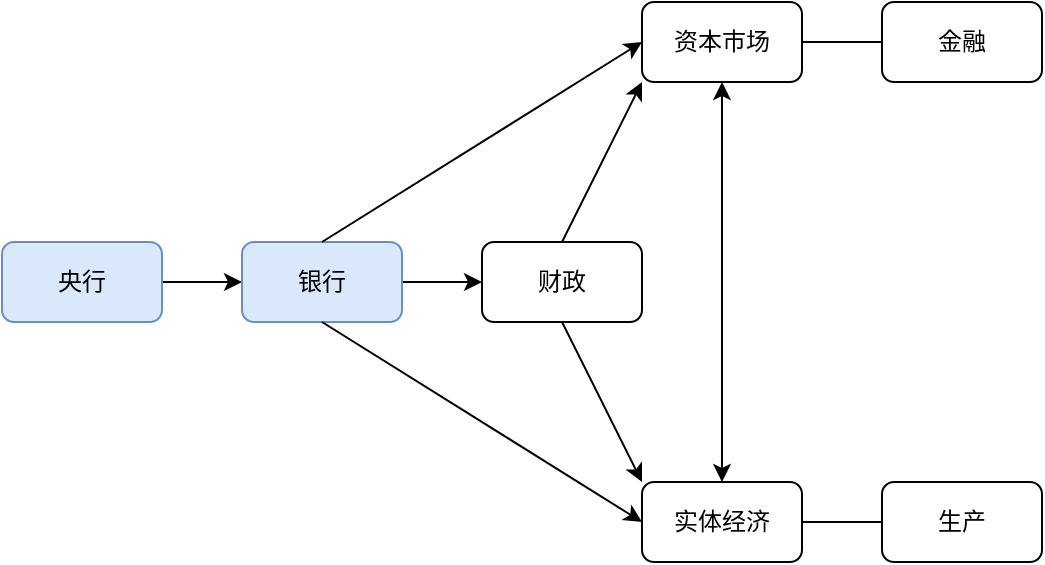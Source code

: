 <mxfile version="24.7.1" type="github">
  <diagram name="第 1 页" id="KfhYrYMk04pv71usMEy1">
    <mxGraphModel dx="1268" dy="617" grid="1" gridSize="10" guides="1" tooltips="1" connect="1" arrows="1" fold="1" page="1" pageScale="1" pageWidth="900" pageHeight="1600" math="0" shadow="0">
      <root>
        <mxCell id="0" />
        <mxCell id="1" parent="0" />
        <mxCell id="MHArKtUSHAMRMJ6YNE-g-3" value="资本市场" style="whiteSpace=wrap;html=1;rounded=1;" parent="1" vertex="1">
          <mxGeometry x="440" y="160" width="80" height="40" as="geometry" />
        </mxCell>
        <mxCell id="MHArKtUSHAMRMJ6YNE-g-5" value="实体经济" style="whiteSpace=wrap;html=1;rounded=1;" parent="1" vertex="1">
          <mxGeometry x="440" y="400" width="80" height="40" as="geometry" />
        </mxCell>
        <mxCell id="MHArKtUSHAMRMJ6YNE-g-17" value="" style="edgeStyle=orthogonalEdgeStyle;rounded=1;orthogonalLoop=1;jettySize=auto;html=1;" parent="1" source="MHArKtUSHAMRMJ6YNE-g-7" target="MHArKtUSHAMRMJ6YNE-g-16" edge="1">
          <mxGeometry relative="1" as="geometry" />
        </mxCell>
        <mxCell id="MHArKtUSHAMRMJ6YNE-g-7" value="银行" style="whiteSpace=wrap;html=1;rounded=1;labelBackgroundColor=none;labelBorderColor=none;fillColor=#dae8fc;strokeColor=#6c8ebf;" parent="1" vertex="1">
          <mxGeometry x="240" y="280" width="80" height="40" as="geometry" />
        </mxCell>
        <mxCell id="MHArKtUSHAMRMJ6YNE-g-12" value="" style="edgeStyle=orthogonalEdgeStyle;rounded=1;orthogonalLoop=1;jettySize=auto;html=1;" parent="1" source="MHArKtUSHAMRMJ6YNE-g-8" target="MHArKtUSHAMRMJ6YNE-g-7" edge="1">
          <mxGeometry relative="1" as="geometry" />
        </mxCell>
        <mxCell id="MHArKtUSHAMRMJ6YNE-g-8" value="央行" style="whiteSpace=wrap;html=1;rounded=1;labelBackgroundColor=none;labelBorderColor=none;fillColor=#dae8fc;strokeColor=#6c8ebf;" parent="1" vertex="1">
          <mxGeometry x="120" y="280" width="80" height="40" as="geometry" />
        </mxCell>
        <mxCell id="MHArKtUSHAMRMJ6YNE-g-11" value="" style="endArrow=classic;html=1;rounded=1;entryX=0;entryY=0.5;entryDx=0;entryDy=0;exitX=0.5;exitY=1;exitDx=0;exitDy=0;" parent="1" source="MHArKtUSHAMRMJ6YNE-g-7" target="MHArKtUSHAMRMJ6YNE-g-5" edge="1">
          <mxGeometry width="50" height="50" relative="1" as="geometry">
            <mxPoint x="280" y="340" as="sourcePoint" />
            <mxPoint x="330" y="300" as="targetPoint" />
            <Array as="points" />
          </mxGeometry>
        </mxCell>
        <mxCell id="MHArKtUSHAMRMJ6YNE-g-15" value="" style="endArrow=classic;html=1;rounded=1;exitX=0.5;exitY=0;exitDx=0;exitDy=0;entryX=0;entryY=0.5;entryDx=0;entryDy=0;" parent="1" source="MHArKtUSHAMRMJ6YNE-g-7" target="MHArKtUSHAMRMJ6YNE-g-3" edge="1">
          <mxGeometry width="50" height="50" relative="1" as="geometry">
            <mxPoint x="390" y="290" as="sourcePoint" />
            <mxPoint x="440" y="240" as="targetPoint" />
            <Array as="points" />
          </mxGeometry>
        </mxCell>
        <mxCell id="MHArKtUSHAMRMJ6YNE-g-16" value="财政" style="whiteSpace=wrap;html=1;rounded=1;" parent="1" vertex="1">
          <mxGeometry x="360" y="280" width="80" height="40" as="geometry" />
        </mxCell>
        <mxCell id="MHArKtUSHAMRMJ6YNE-g-60" value="金融" style="whiteSpace=wrap;html=1;rounded=1;" parent="1" vertex="1">
          <mxGeometry x="560" y="160" width="80" height="40" as="geometry" />
        </mxCell>
        <mxCell id="MHArKtUSHAMRMJ6YNE-g-62" value="生产" style="whiteSpace=wrap;html=1;rounded=1;" parent="1" vertex="1">
          <mxGeometry x="560" y="400" width="80" height="40" as="geometry" />
        </mxCell>
        <mxCell id="dPubJb6IHAmFRwnRFhQn-16" value="" style="endArrow=classic;startArrow=classic;html=1;rounded=0;entryX=0.5;entryY=1;entryDx=0;entryDy=0;exitX=0.5;exitY=0;exitDx=0;exitDy=0;" parent="1" source="MHArKtUSHAMRMJ6YNE-g-5" target="MHArKtUSHAMRMJ6YNE-g-3" edge="1">
          <mxGeometry width="50" height="50" relative="1" as="geometry">
            <mxPoint x="460" y="340" as="sourcePoint" />
            <mxPoint x="510" y="290" as="targetPoint" />
          </mxGeometry>
        </mxCell>
        <mxCell id="dPubJb6IHAmFRwnRFhQn-17" value="" style="endArrow=none;html=1;rounded=0;exitX=1;exitY=0.5;exitDx=0;exitDy=0;entryX=0;entryY=0.5;entryDx=0;entryDy=0;" parent="1" source="MHArKtUSHAMRMJ6YNE-g-5" target="MHArKtUSHAMRMJ6YNE-g-62" edge="1">
          <mxGeometry width="50" height="50" relative="1" as="geometry">
            <mxPoint x="540" y="420" as="sourcePoint" />
            <mxPoint x="590" y="370" as="targetPoint" />
          </mxGeometry>
        </mxCell>
        <mxCell id="dPubJb6IHAmFRwnRFhQn-18" value="" style="endArrow=none;html=1;rounded=0;exitX=1;exitY=0.5;exitDx=0;exitDy=0;entryX=0;entryY=0.5;entryDx=0;entryDy=0;" parent="1" source="MHArKtUSHAMRMJ6YNE-g-3" target="MHArKtUSHAMRMJ6YNE-g-60" edge="1">
          <mxGeometry width="50" height="50" relative="1" as="geometry">
            <mxPoint x="520" y="210" as="sourcePoint" />
            <mxPoint x="600" y="210" as="targetPoint" />
          </mxGeometry>
        </mxCell>
        <mxCell id="2OZAJ3LcQeTXRX-HkeOA-3" value="" style="endArrow=classic;html=1;rounded=0;exitX=0.5;exitY=0;exitDx=0;exitDy=0;entryX=0;entryY=1;entryDx=0;entryDy=0;" edge="1" parent="1" source="MHArKtUSHAMRMJ6YNE-g-16" target="MHArKtUSHAMRMJ6YNE-g-3">
          <mxGeometry width="50" height="50" relative="1" as="geometry">
            <mxPoint x="400" y="270" as="sourcePoint" />
            <mxPoint x="460" y="220" as="targetPoint" />
          </mxGeometry>
        </mxCell>
        <mxCell id="2OZAJ3LcQeTXRX-HkeOA-4" value="" style="endArrow=classic;html=1;rounded=0;exitX=0.5;exitY=1;exitDx=0;exitDy=0;entryX=0;entryY=0;entryDx=0;entryDy=0;" edge="1" parent="1" source="MHArKtUSHAMRMJ6YNE-g-16" target="MHArKtUSHAMRMJ6YNE-g-5">
          <mxGeometry width="50" height="50" relative="1" as="geometry">
            <mxPoint x="460" y="390" as="sourcePoint" />
            <mxPoint x="510" y="340" as="targetPoint" />
          </mxGeometry>
        </mxCell>
      </root>
    </mxGraphModel>
  </diagram>
</mxfile>

